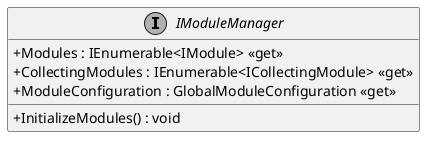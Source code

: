 @startuml
skinparam monochrome true
skinparam classAttributeIconSize 0

interface IModuleManager {
    + Modules : IEnumerable<IModule> <<get>>
    + CollectingModules : IEnumerable<ICollectingModule> <<get>>
    + ModuleConfiguration : GlobalModuleConfiguration <<get>>
    + InitializeModules() : void
}

@enduml

